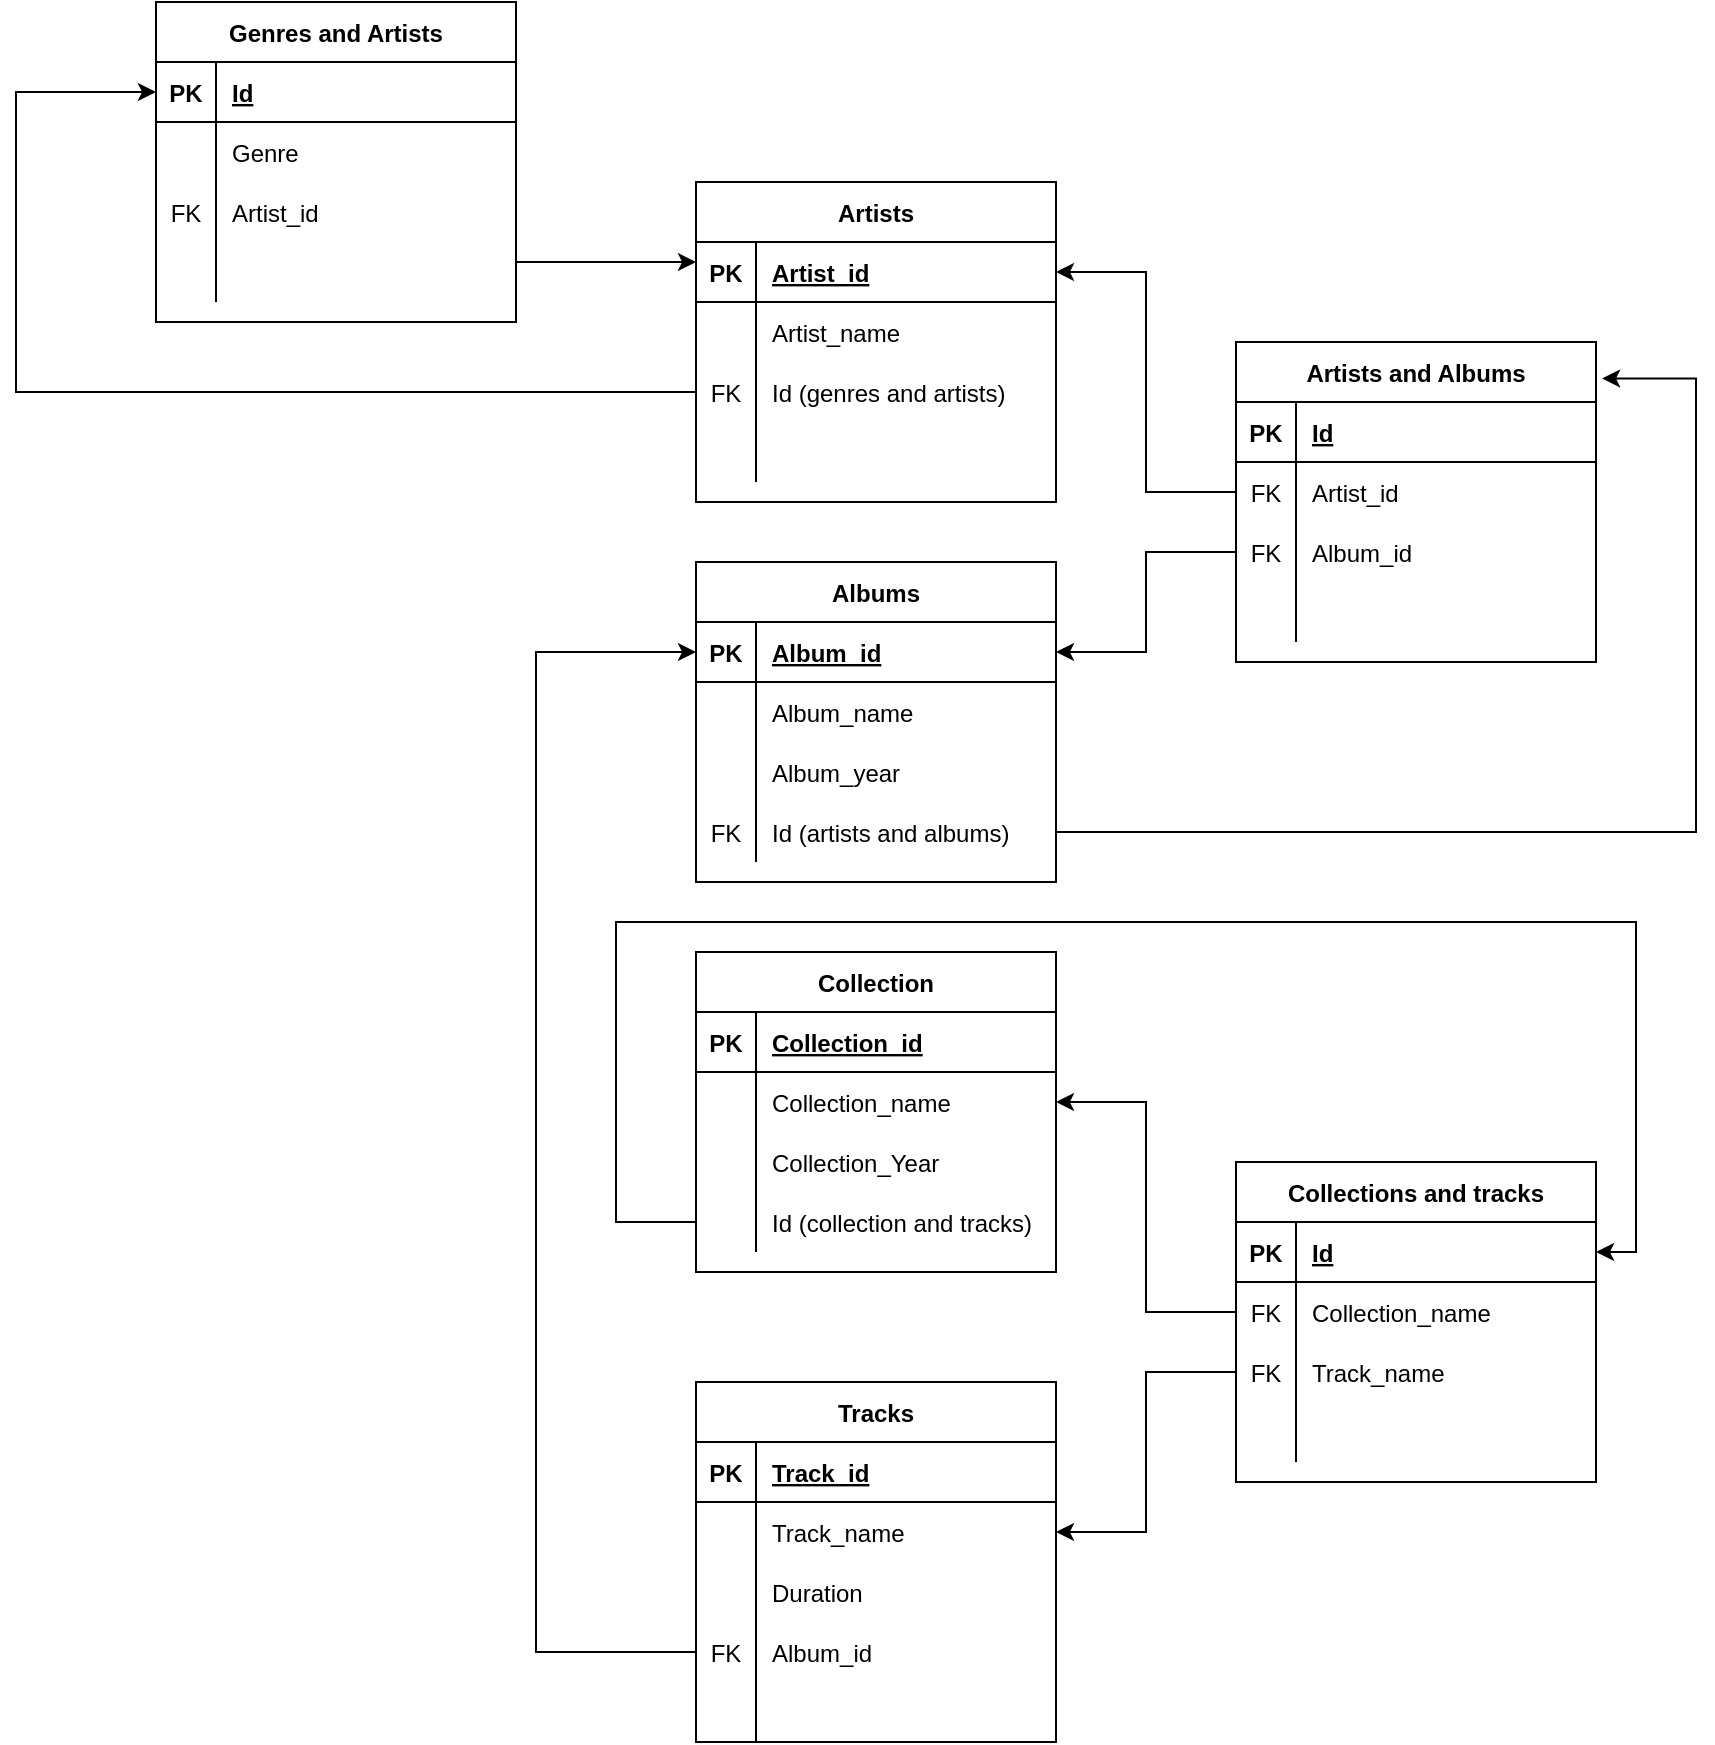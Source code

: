<mxfile version="20.5.1" type="github">
  <diagram id="jY6W27kg9r6BB66glRkD" name="Страница 1">
    <mxGraphModel dx="1917" dy="568" grid="1" gridSize="10" guides="1" tooltips="1" connect="1" arrows="1" fold="1" page="1" pageScale="1" pageWidth="827" pageHeight="1169" math="0" shadow="0">
      <root>
        <mxCell id="0" />
        <mxCell id="1" parent="0" />
        <mxCell id="2VaK1a6wCVmKWo9FYYq7-14" value="Artists" style="shape=table;startSize=30;container=1;collapsible=1;childLayout=tableLayout;fixedRows=1;rowLines=0;fontStyle=1;align=center;resizeLast=1;" vertex="1" parent="1">
          <mxGeometry x="300" y="200" width="180" height="160" as="geometry" />
        </mxCell>
        <mxCell id="2VaK1a6wCVmKWo9FYYq7-15" value="" style="shape=tableRow;horizontal=0;startSize=0;swimlaneHead=0;swimlaneBody=0;fillColor=none;collapsible=0;dropTarget=0;points=[[0,0.5],[1,0.5]];portConstraint=eastwest;top=0;left=0;right=0;bottom=1;" vertex="1" parent="2VaK1a6wCVmKWo9FYYq7-14">
          <mxGeometry y="30" width="180" height="30" as="geometry" />
        </mxCell>
        <mxCell id="2VaK1a6wCVmKWo9FYYq7-16" value="PK" style="shape=partialRectangle;connectable=0;fillColor=none;top=0;left=0;bottom=0;right=0;fontStyle=1;overflow=hidden;" vertex="1" parent="2VaK1a6wCVmKWo9FYYq7-15">
          <mxGeometry width="30" height="30" as="geometry">
            <mxRectangle width="30" height="30" as="alternateBounds" />
          </mxGeometry>
        </mxCell>
        <mxCell id="2VaK1a6wCVmKWo9FYYq7-17" value="Artist_id" style="shape=partialRectangle;connectable=0;fillColor=none;top=0;left=0;bottom=0;right=0;align=left;spacingLeft=6;fontStyle=5;overflow=hidden;" vertex="1" parent="2VaK1a6wCVmKWo9FYYq7-15">
          <mxGeometry x="30" width="150" height="30" as="geometry">
            <mxRectangle width="150" height="30" as="alternateBounds" />
          </mxGeometry>
        </mxCell>
        <mxCell id="2VaK1a6wCVmKWo9FYYq7-18" value="" style="shape=tableRow;horizontal=0;startSize=0;swimlaneHead=0;swimlaneBody=0;fillColor=none;collapsible=0;dropTarget=0;points=[[0,0.5],[1,0.5]];portConstraint=eastwest;top=0;left=0;right=0;bottom=0;" vertex="1" parent="2VaK1a6wCVmKWo9FYYq7-14">
          <mxGeometry y="60" width="180" height="30" as="geometry" />
        </mxCell>
        <mxCell id="2VaK1a6wCVmKWo9FYYq7-19" value="" style="shape=partialRectangle;connectable=0;fillColor=none;top=0;left=0;bottom=0;right=0;editable=1;overflow=hidden;" vertex="1" parent="2VaK1a6wCVmKWo9FYYq7-18">
          <mxGeometry width="30" height="30" as="geometry">
            <mxRectangle width="30" height="30" as="alternateBounds" />
          </mxGeometry>
        </mxCell>
        <mxCell id="2VaK1a6wCVmKWo9FYYq7-20" value="Artist_name" style="shape=partialRectangle;connectable=0;fillColor=none;top=0;left=0;bottom=0;right=0;align=left;spacingLeft=6;overflow=hidden;" vertex="1" parent="2VaK1a6wCVmKWo9FYYq7-18">
          <mxGeometry x="30" width="150" height="30" as="geometry">
            <mxRectangle width="150" height="30" as="alternateBounds" />
          </mxGeometry>
        </mxCell>
        <mxCell id="2VaK1a6wCVmKWo9FYYq7-21" value="" style="shape=tableRow;horizontal=0;startSize=0;swimlaneHead=0;swimlaneBody=0;fillColor=none;collapsible=0;dropTarget=0;points=[[0,0.5],[1,0.5]];portConstraint=eastwest;top=0;left=0;right=0;bottom=0;" vertex="1" parent="2VaK1a6wCVmKWo9FYYq7-14">
          <mxGeometry y="90" width="180" height="30" as="geometry" />
        </mxCell>
        <mxCell id="2VaK1a6wCVmKWo9FYYq7-22" value="FK" style="shape=partialRectangle;connectable=0;fillColor=none;top=0;left=0;bottom=0;right=0;editable=1;overflow=hidden;" vertex="1" parent="2VaK1a6wCVmKWo9FYYq7-21">
          <mxGeometry width="30" height="30" as="geometry">
            <mxRectangle width="30" height="30" as="alternateBounds" />
          </mxGeometry>
        </mxCell>
        <mxCell id="2VaK1a6wCVmKWo9FYYq7-23" value="Id (genres and artists)" style="shape=partialRectangle;connectable=0;fillColor=none;top=0;left=0;bottom=0;right=0;align=left;spacingLeft=6;overflow=hidden;" vertex="1" parent="2VaK1a6wCVmKWo9FYYq7-21">
          <mxGeometry x="30" width="150" height="30" as="geometry">
            <mxRectangle width="150" height="30" as="alternateBounds" />
          </mxGeometry>
        </mxCell>
        <mxCell id="2VaK1a6wCVmKWo9FYYq7-24" value="" style="shape=tableRow;horizontal=0;startSize=0;swimlaneHead=0;swimlaneBody=0;fillColor=none;collapsible=0;dropTarget=0;points=[[0,0.5],[1,0.5]];portConstraint=eastwest;top=0;left=0;right=0;bottom=0;" vertex="1" parent="2VaK1a6wCVmKWo9FYYq7-14">
          <mxGeometry y="120" width="180" height="30" as="geometry" />
        </mxCell>
        <mxCell id="2VaK1a6wCVmKWo9FYYq7-25" value="" style="shape=partialRectangle;connectable=0;fillColor=none;top=0;left=0;bottom=0;right=0;editable=1;overflow=hidden;" vertex="1" parent="2VaK1a6wCVmKWo9FYYq7-24">
          <mxGeometry width="30" height="30" as="geometry">
            <mxRectangle width="30" height="30" as="alternateBounds" />
          </mxGeometry>
        </mxCell>
        <mxCell id="2VaK1a6wCVmKWo9FYYq7-26" value="" style="shape=partialRectangle;connectable=0;fillColor=none;top=0;left=0;bottom=0;right=0;align=left;spacingLeft=6;overflow=hidden;" vertex="1" parent="2VaK1a6wCVmKWo9FYYq7-24">
          <mxGeometry x="30" width="150" height="30" as="geometry">
            <mxRectangle width="150" height="30" as="alternateBounds" />
          </mxGeometry>
        </mxCell>
        <mxCell id="2VaK1a6wCVmKWo9FYYq7-27" value="Albums" style="shape=table;startSize=30;container=1;collapsible=1;childLayout=tableLayout;fixedRows=1;rowLines=0;fontStyle=1;align=center;resizeLast=1;" vertex="1" parent="1">
          <mxGeometry x="300" y="390" width="180" height="160" as="geometry" />
        </mxCell>
        <mxCell id="2VaK1a6wCVmKWo9FYYq7-28" value="" style="shape=tableRow;horizontal=0;startSize=0;swimlaneHead=0;swimlaneBody=0;fillColor=none;collapsible=0;dropTarget=0;points=[[0,0.5],[1,0.5]];portConstraint=eastwest;top=0;left=0;right=0;bottom=1;" vertex="1" parent="2VaK1a6wCVmKWo9FYYq7-27">
          <mxGeometry y="30" width="180" height="30" as="geometry" />
        </mxCell>
        <mxCell id="2VaK1a6wCVmKWo9FYYq7-29" value="PK" style="shape=partialRectangle;connectable=0;fillColor=none;top=0;left=0;bottom=0;right=0;fontStyle=1;overflow=hidden;" vertex="1" parent="2VaK1a6wCVmKWo9FYYq7-28">
          <mxGeometry width="30" height="30" as="geometry">
            <mxRectangle width="30" height="30" as="alternateBounds" />
          </mxGeometry>
        </mxCell>
        <mxCell id="2VaK1a6wCVmKWo9FYYq7-30" value="Album_id" style="shape=partialRectangle;connectable=0;fillColor=none;top=0;left=0;bottom=0;right=0;align=left;spacingLeft=6;fontStyle=5;overflow=hidden;" vertex="1" parent="2VaK1a6wCVmKWo9FYYq7-28">
          <mxGeometry x="30" width="150" height="30" as="geometry">
            <mxRectangle width="150" height="30" as="alternateBounds" />
          </mxGeometry>
        </mxCell>
        <mxCell id="2VaK1a6wCVmKWo9FYYq7-31" value="" style="shape=tableRow;horizontal=0;startSize=0;swimlaneHead=0;swimlaneBody=0;fillColor=none;collapsible=0;dropTarget=0;points=[[0,0.5],[1,0.5]];portConstraint=eastwest;top=0;left=0;right=0;bottom=0;" vertex="1" parent="2VaK1a6wCVmKWo9FYYq7-27">
          <mxGeometry y="60" width="180" height="30" as="geometry" />
        </mxCell>
        <mxCell id="2VaK1a6wCVmKWo9FYYq7-32" value="" style="shape=partialRectangle;connectable=0;fillColor=none;top=0;left=0;bottom=0;right=0;editable=1;overflow=hidden;" vertex="1" parent="2VaK1a6wCVmKWo9FYYq7-31">
          <mxGeometry width="30" height="30" as="geometry">
            <mxRectangle width="30" height="30" as="alternateBounds" />
          </mxGeometry>
        </mxCell>
        <mxCell id="2VaK1a6wCVmKWo9FYYq7-33" value="Album_name" style="shape=partialRectangle;connectable=0;fillColor=none;top=0;left=0;bottom=0;right=0;align=left;spacingLeft=6;overflow=hidden;" vertex="1" parent="2VaK1a6wCVmKWo9FYYq7-31">
          <mxGeometry x="30" width="150" height="30" as="geometry">
            <mxRectangle width="150" height="30" as="alternateBounds" />
          </mxGeometry>
        </mxCell>
        <mxCell id="2VaK1a6wCVmKWo9FYYq7-34" value="" style="shape=tableRow;horizontal=0;startSize=0;swimlaneHead=0;swimlaneBody=0;fillColor=none;collapsible=0;dropTarget=0;points=[[0,0.5],[1,0.5]];portConstraint=eastwest;top=0;left=0;right=0;bottom=0;" vertex="1" parent="2VaK1a6wCVmKWo9FYYq7-27">
          <mxGeometry y="90" width="180" height="30" as="geometry" />
        </mxCell>
        <mxCell id="2VaK1a6wCVmKWo9FYYq7-35" value="" style="shape=partialRectangle;connectable=0;fillColor=none;top=0;left=0;bottom=0;right=0;editable=1;overflow=hidden;" vertex="1" parent="2VaK1a6wCVmKWo9FYYq7-34">
          <mxGeometry width="30" height="30" as="geometry">
            <mxRectangle width="30" height="30" as="alternateBounds" />
          </mxGeometry>
        </mxCell>
        <mxCell id="2VaK1a6wCVmKWo9FYYq7-36" value="Album_year" style="shape=partialRectangle;connectable=0;fillColor=none;top=0;left=0;bottom=0;right=0;align=left;spacingLeft=6;overflow=hidden;" vertex="1" parent="2VaK1a6wCVmKWo9FYYq7-34">
          <mxGeometry x="30" width="150" height="30" as="geometry">
            <mxRectangle width="150" height="30" as="alternateBounds" />
          </mxGeometry>
        </mxCell>
        <mxCell id="2VaK1a6wCVmKWo9FYYq7-37" value="" style="shape=tableRow;horizontal=0;startSize=0;swimlaneHead=0;swimlaneBody=0;fillColor=none;collapsible=0;dropTarget=0;points=[[0,0.5],[1,0.5]];portConstraint=eastwest;top=0;left=0;right=0;bottom=0;" vertex="1" parent="2VaK1a6wCVmKWo9FYYq7-27">
          <mxGeometry y="120" width="180" height="30" as="geometry" />
        </mxCell>
        <mxCell id="2VaK1a6wCVmKWo9FYYq7-38" value="FK" style="shape=partialRectangle;connectable=0;fillColor=none;top=0;left=0;bottom=0;right=0;editable=1;overflow=hidden;" vertex="1" parent="2VaK1a6wCVmKWo9FYYq7-37">
          <mxGeometry width="30" height="30" as="geometry">
            <mxRectangle width="30" height="30" as="alternateBounds" />
          </mxGeometry>
        </mxCell>
        <mxCell id="2VaK1a6wCVmKWo9FYYq7-39" value="Id (artists and albums)" style="shape=partialRectangle;connectable=0;fillColor=none;top=0;left=0;bottom=0;right=0;align=left;spacingLeft=6;overflow=hidden;" vertex="1" parent="2VaK1a6wCVmKWo9FYYq7-37">
          <mxGeometry x="30" width="150" height="30" as="geometry">
            <mxRectangle width="150" height="30" as="alternateBounds" />
          </mxGeometry>
        </mxCell>
        <mxCell id="2VaK1a6wCVmKWo9FYYq7-40" value="Tracks" style="shape=table;startSize=30;container=1;collapsible=1;childLayout=tableLayout;fixedRows=1;rowLines=0;fontStyle=1;align=center;resizeLast=1;" vertex="1" parent="1">
          <mxGeometry x="300" y="800" width="180" height="180" as="geometry" />
        </mxCell>
        <mxCell id="2VaK1a6wCVmKWo9FYYq7-41" value="" style="shape=tableRow;horizontal=0;startSize=0;swimlaneHead=0;swimlaneBody=0;fillColor=none;collapsible=0;dropTarget=0;points=[[0,0.5],[1,0.5]];portConstraint=eastwest;top=0;left=0;right=0;bottom=1;" vertex="1" parent="2VaK1a6wCVmKWo9FYYq7-40">
          <mxGeometry y="30" width="180" height="30" as="geometry" />
        </mxCell>
        <mxCell id="2VaK1a6wCVmKWo9FYYq7-42" value="PK" style="shape=partialRectangle;connectable=0;fillColor=none;top=0;left=0;bottom=0;right=0;fontStyle=1;overflow=hidden;" vertex="1" parent="2VaK1a6wCVmKWo9FYYq7-41">
          <mxGeometry width="30" height="30" as="geometry">
            <mxRectangle width="30" height="30" as="alternateBounds" />
          </mxGeometry>
        </mxCell>
        <mxCell id="2VaK1a6wCVmKWo9FYYq7-43" value="Track_id" style="shape=partialRectangle;connectable=0;fillColor=none;top=0;left=0;bottom=0;right=0;align=left;spacingLeft=6;fontStyle=5;overflow=hidden;" vertex="1" parent="2VaK1a6wCVmKWo9FYYq7-41">
          <mxGeometry x="30" width="150" height="30" as="geometry">
            <mxRectangle width="150" height="30" as="alternateBounds" />
          </mxGeometry>
        </mxCell>
        <mxCell id="2VaK1a6wCVmKWo9FYYq7-44" value="" style="shape=tableRow;horizontal=0;startSize=0;swimlaneHead=0;swimlaneBody=0;fillColor=none;collapsible=0;dropTarget=0;points=[[0,0.5],[1,0.5]];portConstraint=eastwest;top=0;left=0;right=0;bottom=0;" vertex="1" parent="2VaK1a6wCVmKWo9FYYq7-40">
          <mxGeometry y="60" width="180" height="30" as="geometry" />
        </mxCell>
        <mxCell id="2VaK1a6wCVmKWo9FYYq7-45" value="" style="shape=partialRectangle;connectable=0;fillColor=none;top=0;left=0;bottom=0;right=0;editable=1;overflow=hidden;" vertex="1" parent="2VaK1a6wCVmKWo9FYYq7-44">
          <mxGeometry width="30" height="30" as="geometry">
            <mxRectangle width="30" height="30" as="alternateBounds" />
          </mxGeometry>
        </mxCell>
        <mxCell id="2VaK1a6wCVmKWo9FYYq7-46" value="Track_name" style="shape=partialRectangle;connectable=0;fillColor=none;top=0;left=0;bottom=0;right=0;align=left;spacingLeft=6;overflow=hidden;" vertex="1" parent="2VaK1a6wCVmKWo9FYYq7-44">
          <mxGeometry x="30" width="150" height="30" as="geometry">
            <mxRectangle width="150" height="30" as="alternateBounds" />
          </mxGeometry>
        </mxCell>
        <mxCell id="2VaK1a6wCVmKWo9FYYq7-47" value="" style="shape=tableRow;horizontal=0;startSize=0;swimlaneHead=0;swimlaneBody=0;fillColor=none;collapsible=0;dropTarget=0;points=[[0,0.5],[1,0.5]];portConstraint=eastwest;top=0;left=0;right=0;bottom=0;" vertex="1" parent="2VaK1a6wCVmKWo9FYYq7-40">
          <mxGeometry y="90" width="180" height="30" as="geometry" />
        </mxCell>
        <mxCell id="2VaK1a6wCVmKWo9FYYq7-48" value="" style="shape=partialRectangle;connectable=0;fillColor=none;top=0;left=0;bottom=0;right=0;editable=1;overflow=hidden;" vertex="1" parent="2VaK1a6wCVmKWo9FYYq7-47">
          <mxGeometry width="30" height="30" as="geometry">
            <mxRectangle width="30" height="30" as="alternateBounds" />
          </mxGeometry>
        </mxCell>
        <mxCell id="2VaK1a6wCVmKWo9FYYq7-49" value="Duration" style="shape=partialRectangle;connectable=0;fillColor=none;top=0;left=0;bottom=0;right=0;align=left;spacingLeft=6;overflow=hidden;" vertex="1" parent="2VaK1a6wCVmKWo9FYYq7-47">
          <mxGeometry x="30" width="150" height="30" as="geometry">
            <mxRectangle width="150" height="30" as="alternateBounds" />
          </mxGeometry>
        </mxCell>
        <mxCell id="2VaK1a6wCVmKWo9FYYq7-50" value="" style="shape=tableRow;horizontal=0;startSize=0;swimlaneHead=0;swimlaneBody=0;fillColor=none;collapsible=0;dropTarget=0;points=[[0,0.5],[1,0.5]];portConstraint=eastwest;top=0;left=0;right=0;bottom=0;" vertex="1" parent="2VaK1a6wCVmKWo9FYYq7-40">
          <mxGeometry y="120" width="180" height="30" as="geometry" />
        </mxCell>
        <mxCell id="2VaK1a6wCVmKWo9FYYq7-51" value="FK" style="shape=partialRectangle;connectable=0;fillColor=none;top=0;left=0;bottom=0;right=0;editable=1;overflow=hidden;" vertex="1" parent="2VaK1a6wCVmKWo9FYYq7-50">
          <mxGeometry width="30" height="30" as="geometry">
            <mxRectangle width="30" height="30" as="alternateBounds" />
          </mxGeometry>
        </mxCell>
        <mxCell id="2VaK1a6wCVmKWo9FYYq7-52" value="Album_id" style="shape=partialRectangle;connectable=0;fillColor=none;top=0;left=0;bottom=0;right=0;align=left;spacingLeft=6;overflow=hidden;" vertex="1" parent="2VaK1a6wCVmKWo9FYYq7-50">
          <mxGeometry x="30" width="150" height="30" as="geometry">
            <mxRectangle width="150" height="30" as="alternateBounds" />
          </mxGeometry>
        </mxCell>
        <mxCell id="2VaK1a6wCVmKWo9FYYq7-161" value="" style="shape=tableRow;horizontal=0;startSize=0;swimlaneHead=0;swimlaneBody=0;fillColor=none;collapsible=0;dropTarget=0;points=[[0,0.5],[1,0.5]];portConstraint=eastwest;top=0;left=0;right=0;bottom=0;" vertex="1" parent="2VaK1a6wCVmKWo9FYYq7-40">
          <mxGeometry y="150" width="180" height="30" as="geometry" />
        </mxCell>
        <mxCell id="2VaK1a6wCVmKWo9FYYq7-162" value="" style="shape=partialRectangle;connectable=0;fillColor=none;top=0;left=0;bottom=0;right=0;editable=1;overflow=hidden;" vertex="1" parent="2VaK1a6wCVmKWo9FYYq7-161">
          <mxGeometry width="30" height="30" as="geometry">
            <mxRectangle width="30" height="30" as="alternateBounds" />
          </mxGeometry>
        </mxCell>
        <mxCell id="2VaK1a6wCVmKWo9FYYq7-163" value="" style="shape=partialRectangle;connectable=0;fillColor=none;top=0;left=0;bottom=0;right=0;align=left;spacingLeft=6;overflow=hidden;" vertex="1" parent="2VaK1a6wCVmKWo9FYYq7-161">
          <mxGeometry x="30" width="150" height="30" as="geometry">
            <mxRectangle width="150" height="30" as="alternateBounds" />
          </mxGeometry>
        </mxCell>
        <mxCell id="2VaK1a6wCVmKWo9FYYq7-82" value="Genres and Artists" style="shape=table;startSize=30;container=1;collapsible=1;childLayout=tableLayout;fixedRows=1;rowLines=0;fontStyle=1;align=center;resizeLast=1;" vertex="1" parent="1">
          <mxGeometry x="30" y="110" width="180" height="160" as="geometry" />
        </mxCell>
        <mxCell id="2VaK1a6wCVmKWo9FYYq7-83" value="" style="shape=tableRow;horizontal=0;startSize=0;swimlaneHead=0;swimlaneBody=0;fillColor=none;collapsible=0;dropTarget=0;points=[[0,0.5],[1,0.5]];portConstraint=eastwest;top=0;left=0;right=0;bottom=1;" vertex="1" parent="2VaK1a6wCVmKWo9FYYq7-82">
          <mxGeometry y="30" width="180" height="30" as="geometry" />
        </mxCell>
        <mxCell id="2VaK1a6wCVmKWo9FYYq7-84" value="PK" style="shape=partialRectangle;connectable=0;fillColor=none;top=0;left=0;bottom=0;right=0;fontStyle=1;overflow=hidden;" vertex="1" parent="2VaK1a6wCVmKWo9FYYq7-83">
          <mxGeometry width="30" height="30" as="geometry">
            <mxRectangle width="30" height="30" as="alternateBounds" />
          </mxGeometry>
        </mxCell>
        <mxCell id="2VaK1a6wCVmKWo9FYYq7-85" value="Id" style="shape=partialRectangle;connectable=0;fillColor=none;top=0;left=0;bottom=0;right=0;align=left;spacingLeft=6;fontStyle=5;overflow=hidden;" vertex="1" parent="2VaK1a6wCVmKWo9FYYq7-83">
          <mxGeometry x="30" width="150" height="30" as="geometry">
            <mxRectangle width="150" height="30" as="alternateBounds" />
          </mxGeometry>
        </mxCell>
        <mxCell id="2VaK1a6wCVmKWo9FYYq7-86" value="" style="shape=tableRow;horizontal=0;startSize=0;swimlaneHead=0;swimlaneBody=0;fillColor=none;collapsible=0;dropTarget=0;points=[[0,0.5],[1,0.5]];portConstraint=eastwest;top=0;left=0;right=0;bottom=0;" vertex="1" parent="2VaK1a6wCVmKWo9FYYq7-82">
          <mxGeometry y="60" width="180" height="30" as="geometry" />
        </mxCell>
        <mxCell id="2VaK1a6wCVmKWo9FYYq7-87" value="" style="shape=partialRectangle;connectable=0;fillColor=none;top=0;left=0;bottom=0;right=0;editable=1;overflow=hidden;" vertex="1" parent="2VaK1a6wCVmKWo9FYYq7-86">
          <mxGeometry width="30" height="30" as="geometry">
            <mxRectangle width="30" height="30" as="alternateBounds" />
          </mxGeometry>
        </mxCell>
        <mxCell id="2VaK1a6wCVmKWo9FYYq7-88" value="Genre" style="shape=partialRectangle;connectable=0;fillColor=none;top=0;left=0;bottom=0;right=0;align=left;spacingLeft=6;overflow=hidden;" vertex="1" parent="2VaK1a6wCVmKWo9FYYq7-86">
          <mxGeometry x="30" width="150" height="30" as="geometry">
            <mxRectangle width="150" height="30" as="alternateBounds" />
          </mxGeometry>
        </mxCell>
        <mxCell id="2VaK1a6wCVmKWo9FYYq7-89" value="" style="shape=tableRow;horizontal=0;startSize=0;swimlaneHead=0;swimlaneBody=0;fillColor=none;collapsible=0;dropTarget=0;points=[[0,0.5],[1,0.5]];portConstraint=eastwest;top=0;left=0;right=0;bottom=0;" vertex="1" parent="2VaK1a6wCVmKWo9FYYq7-82">
          <mxGeometry y="90" width="180" height="30" as="geometry" />
        </mxCell>
        <mxCell id="2VaK1a6wCVmKWo9FYYq7-90" value="FK" style="shape=partialRectangle;connectable=0;fillColor=none;top=0;left=0;bottom=0;right=0;editable=1;overflow=hidden;" vertex="1" parent="2VaK1a6wCVmKWo9FYYq7-89">
          <mxGeometry width="30" height="30" as="geometry">
            <mxRectangle width="30" height="30" as="alternateBounds" />
          </mxGeometry>
        </mxCell>
        <mxCell id="2VaK1a6wCVmKWo9FYYq7-91" value="Artist_id" style="shape=partialRectangle;connectable=0;fillColor=none;top=0;left=0;bottom=0;right=0;align=left;spacingLeft=6;overflow=hidden;" vertex="1" parent="2VaK1a6wCVmKWo9FYYq7-89">
          <mxGeometry x="30" width="150" height="30" as="geometry">
            <mxRectangle width="150" height="30" as="alternateBounds" />
          </mxGeometry>
        </mxCell>
        <mxCell id="2VaK1a6wCVmKWo9FYYq7-92" value="" style="shape=tableRow;horizontal=0;startSize=0;swimlaneHead=0;swimlaneBody=0;fillColor=none;collapsible=0;dropTarget=0;points=[[0,0.5],[1,0.5]];portConstraint=eastwest;top=0;left=0;right=0;bottom=0;" vertex="1" parent="2VaK1a6wCVmKWo9FYYq7-82">
          <mxGeometry y="120" width="180" height="30" as="geometry" />
        </mxCell>
        <mxCell id="2VaK1a6wCVmKWo9FYYq7-93" value="" style="shape=partialRectangle;connectable=0;fillColor=none;top=0;left=0;bottom=0;right=0;editable=1;overflow=hidden;" vertex="1" parent="2VaK1a6wCVmKWo9FYYq7-92">
          <mxGeometry width="30" height="30" as="geometry">
            <mxRectangle width="30" height="30" as="alternateBounds" />
          </mxGeometry>
        </mxCell>
        <mxCell id="2VaK1a6wCVmKWo9FYYq7-94" value="" style="shape=partialRectangle;connectable=0;fillColor=none;top=0;left=0;bottom=0;right=0;align=left;spacingLeft=6;overflow=hidden;" vertex="1" parent="2VaK1a6wCVmKWo9FYYq7-92">
          <mxGeometry x="30" width="150" height="30" as="geometry">
            <mxRectangle width="150" height="30" as="alternateBounds" />
          </mxGeometry>
        </mxCell>
        <mxCell id="2VaK1a6wCVmKWo9FYYq7-110" style="edgeStyle=orthogonalEdgeStyle;rounded=0;orthogonalLoop=1;jettySize=auto;html=1;exitX=1;exitY=0.5;exitDx=0;exitDy=0;" edge="1" parent="1" source="2VaK1a6wCVmKWo9FYYq7-89">
          <mxGeometry relative="1" as="geometry">
            <mxPoint x="300" y="240" as="targetPoint" />
            <Array as="points">
              <mxPoint x="210" y="240" />
              <mxPoint x="300" y="240" />
            </Array>
          </mxGeometry>
        </mxCell>
        <mxCell id="2VaK1a6wCVmKWo9FYYq7-125" style="edgeStyle=orthogonalEdgeStyle;rounded=0;orthogonalLoop=1;jettySize=auto;html=1;exitX=0;exitY=0.5;exitDx=0;exitDy=0;entryX=0;entryY=0.5;entryDx=0;entryDy=0;" edge="1" parent="1" source="2VaK1a6wCVmKWo9FYYq7-21" target="2VaK1a6wCVmKWo9FYYq7-83">
          <mxGeometry relative="1" as="geometry">
            <Array as="points">
              <mxPoint x="-40" y="305" />
              <mxPoint x="-40" y="155" />
            </Array>
          </mxGeometry>
        </mxCell>
        <mxCell id="2VaK1a6wCVmKWo9FYYq7-126" value="Artists and Albums" style="shape=table;startSize=30;container=1;collapsible=1;childLayout=tableLayout;fixedRows=1;rowLines=0;fontStyle=1;align=center;resizeLast=1;" vertex="1" parent="1">
          <mxGeometry x="570" y="280" width="180" height="160" as="geometry" />
        </mxCell>
        <mxCell id="2VaK1a6wCVmKWo9FYYq7-127" value="" style="shape=tableRow;horizontal=0;startSize=0;swimlaneHead=0;swimlaneBody=0;fillColor=none;collapsible=0;dropTarget=0;points=[[0,0.5],[1,0.5]];portConstraint=eastwest;top=0;left=0;right=0;bottom=1;" vertex="1" parent="2VaK1a6wCVmKWo9FYYq7-126">
          <mxGeometry y="30" width="180" height="30" as="geometry" />
        </mxCell>
        <mxCell id="2VaK1a6wCVmKWo9FYYq7-128" value="PK" style="shape=partialRectangle;connectable=0;fillColor=none;top=0;left=0;bottom=0;right=0;fontStyle=1;overflow=hidden;" vertex="1" parent="2VaK1a6wCVmKWo9FYYq7-127">
          <mxGeometry width="30" height="30" as="geometry">
            <mxRectangle width="30" height="30" as="alternateBounds" />
          </mxGeometry>
        </mxCell>
        <mxCell id="2VaK1a6wCVmKWo9FYYq7-129" value="Id" style="shape=partialRectangle;connectable=0;fillColor=none;top=0;left=0;bottom=0;right=0;align=left;spacingLeft=6;fontStyle=5;overflow=hidden;" vertex="1" parent="2VaK1a6wCVmKWo9FYYq7-127">
          <mxGeometry x="30" width="150" height="30" as="geometry">
            <mxRectangle width="150" height="30" as="alternateBounds" />
          </mxGeometry>
        </mxCell>
        <mxCell id="2VaK1a6wCVmKWo9FYYq7-130" value="" style="shape=tableRow;horizontal=0;startSize=0;swimlaneHead=0;swimlaneBody=0;fillColor=none;collapsible=0;dropTarget=0;points=[[0,0.5],[1,0.5]];portConstraint=eastwest;top=0;left=0;right=0;bottom=0;" vertex="1" parent="2VaK1a6wCVmKWo9FYYq7-126">
          <mxGeometry y="60" width="180" height="30" as="geometry" />
        </mxCell>
        <mxCell id="2VaK1a6wCVmKWo9FYYq7-131" value="FK" style="shape=partialRectangle;connectable=0;fillColor=none;top=0;left=0;bottom=0;right=0;editable=1;overflow=hidden;" vertex="1" parent="2VaK1a6wCVmKWo9FYYq7-130">
          <mxGeometry width="30" height="30" as="geometry">
            <mxRectangle width="30" height="30" as="alternateBounds" />
          </mxGeometry>
        </mxCell>
        <mxCell id="2VaK1a6wCVmKWo9FYYq7-132" value="Artist_id" style="shape=partialRectangle;connectable=0;fillColor=none;top=0;left=0;bottom=0;right=0;align=left;spacingLeft=6;overflow=hidden;" vertex="1" parent="2VaK1a6wCVmKWo9FYYq7-130">
          <mxGeometry x="30" width="150" height="30" as="geometry">
            <mxRectangle width="150" height="30" as="alternateBounds" />
          </mxGeometry>
        </mxCell>
        <mxCell id="2VaK1a6wCVmKWo9FYYq7-133" value="" style="shape=tableRow;horizontal=0;startSize=0;swimlaneHead=0;swimlaneBody=0;fillColor=none;collapsible=0;dropTarget=0;points=[[0,0.5],[1,0.5]];portConstraint=eastwest;top=0;left=0;right=0;bottom=0;" vertex="1" parent="2VaK1a6wCVmKWo9FYYq7-126">
          <mxGeometry y="90" width="180" height="30" as="geometry" />
        </mxCell>
        <mxCell id="2VaK1a6wCVmKWo9FYYq7-134" value="FK" style="shape=partialRectangle;connectable=0;fillColor=none;top=0;left=0;bottom=0;right=0;editable=1;overflow=hidden;" vertex="1" parent="2VaK1a6wCVmKWo9FYYq7-133">
          <mxGeometry width="30" height="30" as="geometry">
            <mxRectangle width="30" height="30" as="alternateBounds" />
          </mxGeometry>
        </mxCell>
        <mxCell id="2VaK1a6wCVmKWo9FYYq7-135" value="Album_id" style="shape=partialRectangle;connectable=0;fillColor=none;top=0;left=0;bottom=0;right=0;align=left;spacingLeft=6;overflow=hidden;" vertex="1" parent="2VaK1a6wCVmKWo9FYYq7-133">
          <mxGeometry x="30" width="150" height="30" as="geometry">
            <mxRectangle width="150" height="30" as="alternateBounds" />
          </mxGeometry>
        </mxCell>
        <mxCell id="2VaK1a6wCVmKWo9FYYq7-136" value="" style="shape=tableRow;horizontal=0;startSize=0;swimlaneHead=0;swimlaneBody=0;fillColor=none;collapsible=0;dropTarget=0;points=[[0,0.5],[1,0.5]];portConstraint=eastwest;top=0;left=0;right=0;bottom=0;" vertex="1" parent="2VaK1a6wCVmKWo9FYYq7-126">
          <mxGeometry y="120" width="180" height="30" as="geometry" />
        </mxCell>
        <mxCell id="2VaK1a6wCVmKWo9FYYq7-137" value="" style="shape=partialRectangle;connectable=0;fillColor=none;top=0;left=0;bottom=0;right=0;editable=1;overflow=hidden;" vertex="1" parent="2VaK1a6wCVmKWo9FYYq7-136">
          <mxGeometry width="30" height="30" as="geometry">
            <mxRectangle width="30" height="30" as="alternateBounds" />
          </mxGeometry>
        </mxCell>
        <mxCell id="2VaK1a6wCVmKWo9FYYq7-138" value="" style="shape=partialRectangle;connectable=0;fillColor=none;top=0;left=0;bottom=0;right=0;align=left;spacingLeft=6;overflow=hidden;" vertex="1" parent="2VaK1a6wCVmKWo9FYYq7-136">
          <mxGeometry x="30" width="150" height="30" as="geometry">
            <mxRectangle width="150" height="30" as="alternateBounds" />
          </mxGeometry>
        </mxCell>
        <mxCell id="2VaK1a6wCVmKWo9FYYq7-140" style="edgeStyle=orthogonalEdgeStyle;rounded=0;orthogonalLoop=1;jettySize=auto;html=1;exitX=0;exitY=0.5;exitDx=0;exitDy=0;entryX=1;entryY=0.5;entryDx=0;entryDy=0;" edge="1" parent="1" source="2VaK1a6wCVmKWo9FYYq7-130" target="2VaK1a6wCVmKWo9FYYq7-15">
          <mxGeometry relative="1" as="geometry" />
        </mxCell>
        <mxCell id="2VaK1a6wCVmKWo9FYYq7-141" style="edgeStyle=orthogonalEdgeStyle;rounded=0;orthogonalLoop=1;jettySize=auto;html=1;exitX=0;exitY=0.5;exitDx=0;exitDy=0;entryX=1;entryY=0.5;entryDx=0;entryDy=0;" edge="1" parent="1" source="2VaK1a6wCVmKWo9FYYq7-133" target="2VaK1a6wCVmKWo9FYYq7-28">
          <mxGeometry relative="1" as="geometry" />
        </mxCell>
        <mxCell id="2VaK1a6wCVmKWo9FYYq7-142" style="edgeStyle=orthogonalEdgeStyle;rounded=0;orthogonalLoop=1;jettySize=auto;html=1;exitX=1;exitY=0.5;exitDx=0;exitDy=0;entryX=1.017;entryY=0.114;entryDx=0;entryDy=0;entryPerimeter=0;" edge="1" parent="1" source="2VaK1a6wCVmKWo9FYYq7-37" target="2VaK1a6wCVmKWo9FYYq7-126">
          <mxGeometry relative="1" as="geometry">
            <Array as="points">
              <mxPoint x="800" y="525" />
              <mxPoint x="800" y="298" />
            </Array>
          </mxGeometry>
        </mxCell>
        <mxCell id="2VaK1a6wCVmKWo9FYYq7-143" value="Collections and tracks" style="shape=table;startSize=30;container=1;collapsible=1;childLayout=tableLayout;fixedRows=1;rowLines=0;fontStyle=1;align=center;resizeLast=1;" vertex="1" parent="1">
          <mxGeometry x="570" y="690" width="180" height="160" as="geometry" />
        </mxCell>
        <mxCell id="2VaK1a6wCVmKWo9FYYq7-144" value="" style="shape=tableRow;horizontal=0;startSize=0;swimlaneHead=0;swimlaneBody=0;fillColor=none;collapsible=0;dropTarget=0;points=[[0,0.5],[1,0.5]];portConstraint=eastwest;top=0;left=0;right=0;bottom=1;" vertex="1" parent="2VaK1a6wCVmKWo9FYYq7-143">
          <mxGeometry y="30" width="180" height="30" as="geometry" />
        </mxCell>
        <mxCell id="2VaK1a6wCVmKWo9FYYq7-145" value="PK" style="shape=partialRectangle;connectable=0;fillColor=none;top=0;left=0;bottom=0;right=0;fontStyle=1;overflow=hidden;" vertex="1" parent="2VaK1a6wCVmKWo9FYYq7-144">
          <mxGeometry width="30" height="30" as="geometry">
            <mxRectangle width="30" height="30" as="alternateBounds" />
          </mxGeometry>
        </mxCell>
        <mxCell id="2VaK1a6wCVmKWo9FYYq7-146" value="Id" style="shape=partialRectangle;connectable=0;fillColor=none;top=0;left=0;bottom=0;right=0;align=left;spacingLeft=6;fontStyle=5;overflow=hidden;" vertex="1" parent="2VaK1a6wCVmKWo9FYYq7-144">
          <mxGeometry x="30" width="150" height="30" as="geometry">
            <mxRectangle width="150" height="30" as="alternateBounds" />
          </mxGeometry>
        </mxCell>
        <mxCell id="2VaK1a6wCVmKWo9FYYq7-147" value="" style="shape=tableRow;horizontal=0;startSize=0;swimlaneHead=0;swimlaneBody=0;fillColor=none;collapsible=0;dropTarget=0;points=[[0,0.5],[1,0.5]];portConstraint=eastwest;top=0;left=0;right=0;bottom=0;" vertex="1" parent="2VaK1a6wCVmKWo9FYYq7-143">
          <mxGeometry y="60" width="180" height="30" as="geometry" />
        </mxCell>
        <mxCell id="2VaK1a6wCVmKWo9FYYq7-148" value="FK" style="shape=partialRectangle;connectable=0;fillColor=none;top=0;left=0;bottom=0;right=0;editable=1;overflow=hidden;" vertex="1" parent="2VaK1a6wCVmKWo9FYYq7-147">
          <mxGeometry width="30" height="30" as="geometry">
            <mxRectangle width="30" height="30" as="alternateBounds" />
          </mxGeometry>
        </mxCell>
        <mxCell id="2VaK1a6wCVmKWo9FYYq7-149" value="Collection_name" style="shape=partialRectangle;connectable=0;fillColor=none;top=0;left=0;bottom=0;right=0;align=left;spacingLeft=6;overflow=hidden;" vertex="1" parent="2VaK1a6wCVmKWo9FYYq7-147">
          <mxGeometry x="30" width="150" height="30" as="geometry">
            <mxRectangle width="150" height="30" as="alternateBounds" />
          </mxGeometry>
        </mxCell>
        <mxCell id="2VaK1a6wCVmKWo9FYYq7-150" value="" style="shape=tableRow;horizontal=0;startSize=0;swimlaneHead=0;swimlaneBody=0;fillColor=none;collapsible=0;dropTarget=0;points=[[0,0.5],[1,0.5]];portConstraint=eastwest;top=0;left=0;right=0;bottom=0;" vertex="1" parent="2VaK1a6wCVmKWo9FYYq7-143">
          <mxGeometry y="90" width="180" height="30" as="geometry" />
        </mxCell>
        <mxCell id="2VaK1a6wCVmKWo9FYYq7-151" value="FK" style="shape=partialRectangle;connectable=0;fillColor=none;top=0;left=0;bottom=0;right=0;editable=1;overflow=hidden;" vertex="1" parent="2VaK1a6wCVmKWo9FYYq7-150">
          <mxGeometry width="30" height="30" as="geometry">
            <mxRectangle width="30" height="30" as="alternateBounds" />
          </mxGeometry>
        </mxCell>
        <mxCell id="2VaK1a6wCVmKWo9FYYq7-152" value="Track_name" style="shape=partialRectangle;connectable=0;fillColor=none;top=0;left=0;bottom=0;right=0;align=left;spacingLeft=6;overflow=hidden;" vertex="1" parent="2VaK1a6wCVmKWo9FYYq7-150">
          <mxGeometry x="30" width="150" height="30" as="geometry">
            <mxRectangle width="150" height="30" as="alternateBounds" />
          </mxGeometry>
        </mxCell>
        <mxCell id="2VaK1a6wCVmKWo9FYYq7-153" value="" style="shape=tableRow;horizontal=0;startSize=0;swimlaneHead=0;swimlaneBody=0;fillColor=none;collapsible=0;dropTarget=0;points=[[0,0.5],[1,0.5]];portConstraint=eastwest;top=0;left=0;right=0;bottom=0;" vertex="1" parent="2VaK1a6wCVmKWo9FYYq7-143">
          <mxGeometry y="120" width="180" height="30" as="geometry" />
        </mxCell>
        <mxCell id="2VaK1a6wCVmKWo9FYYq7-154" value="" style="shape=partialRectangle;connectable=0;fillColor=none;top=0;left=0;bottom=0;right=0;editable=1;overflow=hidden;" vertex="1" parent="2VaK1a6wCVmKWo9FYYq7-153">
          <mxGeometry width="30" height="30" as="geometry">
            <mxRectangle width="30" height="30" as="alternateBounds" />
          </mxGeometry>
        </mxCell>
        <mxCell id="2VaK1a6wCVmKWo9FYYq7-155" value="" style="shape=partialRectangle;connectable=0;fillColor=none;top=0;left=0;bottom=0;right=0;align=left;spacingLeft=6;overflow=hidden;" vertex="1" parent="2VaK1a6wCVmKWo9FYYq7-153">
          <mxGeometry x="30" width="150" height="30" as="geometry">
            <mxRectangle width="150" height="30" as="alternateBounds" />
          </mxGeometry>
        </mxCell>
        <mxCell id="2VaK1a6wCVmKWo9FYYq7-164" style="edgeStyle=orthogonalEdgeStyle;rounded=0;orthogonalLoop=1;jettySize=auto;html=1;exitX=0;exitY=0.5;exitDx=0;exitDy=0;entryX=0;entryY=0.5;entryDx=0;entryDy=0;" edge="1" parent="1" source="2VaK1a6wCVmKWo9FYYq7-50" target="2VaK1a6wCVmKWo9FYYq7-28">
          <mxGeometry relative="1" as="geometry">
            <Array as="points">
              <mxPoint x="220" y="935" />
              <mxPoint x="220" y="435" />
            </Array>
          </mxGeometry>
        </mxCell>
        <mxCell id="2VaK1a6wCVmKWo9FYYq7-167" value="Collection" style="shape=table;startSize=30;container=1;collapsible=1;childLayout=tableLayout;fixedRows=1;rowLines=0;fontStyle=1;align=center;resizeLast=1;" vertex="1" parent="1">
          <mxGeometry x="300" y="585" width="180" height="160" as="geometry" />
        </mxCell>
        <mxCell id="2VaK1a6wCVmKWo9FYYq7-168" value="" style="shape=tableRow;horizontal=0;startSize=0;swimlaneHead=0;swimlaneBody=0;fillColor=none;collapsible=0;dropTarget=0;points=[[0,0.5],[1,0.5]];portConstraint=eastwest;top=0;left=0;right=0;bottom=1;" vertex="1" parent="2VaK1a6wCVmKWo9FYYq7-167">
          <mxGeometry y="30" width="180" height="30" as="geometry" />
        </mxCell>
        <mxCell id="2VaK1a6wCVmKWo9FYYq7-169" value="PK" style="shape=partialRectangle;connectable=0;fillColor=none;top=0;left=0;bottom=0;right=0;fontStyle=1;overflow=hidden;" vertex="1" parent="2VaK1a6wCVmKWo9FYYq7-168">
          <mxGeometry width="30" height="30" as="geometry">
            <mxRectangle width="30" height="30" as="alternateBounds" />
          </mxGeometry>
        </mxCell>
        <mxCell id="2VaK1a6wCVmKWo9FYYq7-170" value="Collection_id" style="shape=partialRectangle;connectable=0;fillColor=none;top=0;left=0;bottom=0;right=0;align=left;spacingLeft=6;fontStyle=5;overflow=hidden;" vertex="1" parent="2VaK1a6wCVmKWo9FYYq7-168">
          <mxGeometry x="30" width="150" height="30" as="geometry">
            <mxRectangle width="150" height="30" as="alternateBounds" />
          </mxGeometry>
        </mxCell>
        <mxCell id="2VaK1a6wCVmKWo9FYYq7-171" value="" style="shape=tableRow;horizontal=0;startSize=0;swimlaneHead=0;swimlaneBody=0;fillColor=none;collapsible=0;dropTarget=0;points=[[0,0.5],[1,0.5]];portConstraint=eastwest;top=0;left=0;right=0;bottom=0;" vertex="1" parent="2VaK1a6wCVmKWo9FYYq7-167">
          <mxGeometry y="60" width="180" height="30" as="geometry" />
        </mxCell>
        <mxCell id="2VaK1a6wCVmKWo9FYYq7-172" value="" style="shape=partialRectangle;connectable=0;fillColor=none;top=0;left=0;bottom=0;right=0;editable=1;overflow=hidden;" vertex="1" parent="2VaK1a6wCVmKWo9FYYq7-171">
          <mxGeometry width="30" height="30" as="geometry">
            <mxRectangle width="30" height="30" as="alternateBounds" />
          </mxGeometry>
        </mxCell>
        <mxCell id="2VaK1a6wCVmKWo9FYYq7-173" value="Collection_name" style="shape=partialRectangle;connectable=0;fillColor=none;top=0;left=0;bottom=0;right=0;align=left;spacingLeft=6;overflow=hidden;" vertex="1" parent="2VaK1a6wCVmKWo9FYYq7-171">
          <mxGeometry x="30" width="150" height="30" as="geometry">
            <mxRectangle width="150" height="30" as="alternateBounds" />
          </mxGeometry>
        </mxCell>
        <mxCell id="2VaK1a6wCVmKWo9FYYq7-174" value="" style="shape=tableRow;horizontal=0;startSize=0;swimlaneHead=0;swimlaneBody=0;fillColor=none;collapsible=0;dropTarget=0;points=[[0,0.5],[1,0.5]];portConstraint=eastwest;top=0;left=0;right=0;bottom=0;" vertex="1" parent="2VaK1a6wCVmKWo9FYYq7-167">
          <mxGeometry y="90" width="180" height="30" as="geometry" />
        </mxCell>
        <mxCell id="2VaK1a6wCVmKWo9FYYq7-175" value="" style="shape=partialRectangle;connectable=0;fillColor=none;top=0;left=0;bottom=0;right=0;editable=1;overflow=hidden;" vertex="1" parent="2VaK1a6wCVmKWo9FYYq7-174">
          <mxGeometry width="30" height="30" as="geometry">
            <mxRectangle width="30" height="30" as="alternateBounds" />
          </mxGeometry>
        </mxCell>
        <mxCell id="2VaK1a6wCVmKWo9FYYq7-176" value="Collection_Year" style="shape=partialRectangle;connectable=0;fillColor=none;top=0;left=0;bottom=0;right=0;align=left;spacingLeft=6;overflow=hidden;" vertex="1" parent="2VaK1a6wCVmKWo9FYYq7-174">
          <mxGeometry x="30" width="150" height="30" as="geometry">
            <mxRectangle width="150" height="30" as="alternateBounds" />
          </mxGeometry>
        </mxCell>
        <mxCell id="2VaK1a6wCVmKWo9FYYq7-177" value="" style="shape=tableRow;horizontal=0;startSize=0;swimlaneHead=0;swimlaneBody=0;fillColor=none;collapsible=0;dropTarget=0;points=[[0,0.5],[1,0.5]];portConstraint=eastwest;top=0;left=0;right=0;bottom=0;" vertex="1" parent="2VaK1a6wCVmKWo9FYYq7-167">
          <mxGeometry y="120" width="180" height="30" as="geometry" />
        </mxCell>
        <mxCell id="2VaK1a6wCVmKWo9FYYq7-178" value="" style="shape=partialRectangle;connectable=0;fillColor=none;top=0;left=0;bottom=0;right=0;editable=1;overflow=hidden;" vertex="1" parent="2VaK1a6wCVmKWo9FYYq7-177">
          <mxGeometry width="30" height="30" as="geometry">
            <mxRectangle width="30" height="30" as="alternateBounds" />
          </mxGeometry>
        </mxCell>
        <mxCell id="2VaK1a6wCVmKWo9FYYq7-179" value="Id (collection and tracks)" style="shape=partialRectangle;connectable=0;fillColor=none;top=0;left=0;bottom=0;right=0;align=left;spacingLeft=6;overflow=hidden;" vertex="1" parent="2VaK1a6wCVmKWo9FYYq7-177">
          <mxGeometry x="30" width="150" height="30" as="geometry">
            <mxRectangle width="150" height="30" as="alternateBounds" />
          </mxGeometry>
        </mxCell>
        <mxCell id="2VaK1a6wCVmKWo9FYYq7-195" style="edgeStyle=orthogonalEdgeStyle;rounded=0;orthogonalLoop=1;jettySize=auto;html=1;exitX=0;exitY=0.5;exitDx=0;exitDy=0;entryX=1;entryY=0.5;entryDx=0;entryDy=0;" edge="1" parent="1" source="2VaK1a6wCVmKWo9FYYq7-147" target="2VaK1a6wCVmKWo9FYYq7-171">
          <mxGeometry relative="1" as="geometry" />
        </mxCell>
        <mxCell id="2VaK1a6wCVmKWo9FYYq7-196" style="edgeStyle=orthogonalEdgeStyle;rounded=0;orthogonalLoop=1;jettySize=auto;html=1;exitX=0;exitY=0.5;exitDx=0;exitDy=0;entryX=1;entryY=0.5;entryDx=0;entryDy=0;" edge="1" parent="1" source="2VaK1a6wCVmKWo9FYYq7-150" target="2VaK1a6wCVmKWo9FYYq7-44">
          <mxGeometry relative="1" as="geometry" />
        </mxCell>
        <mxCell id="2VaK1a6wCVmKWo9FYYq7-202" style="edgeStyle=orthogonalEdgeStyle;rounded=0;orthogonalLoop=1;jettySize=auto;html=1;exitX=0;exitY=0.5;exitDx=0;exitDy=0;entryX=1;entryY=0.5;entryDx=0;entryDy=0;" edge="1" parent="1" source="2VaK1a6wCVmKWo9FYYq7-177" target="2VaK1a6wCVmKWo9FYYq7-144">
          <mxGeometry relative="1" as="geometry">
            <Array as="points">
              <mxPoint x="260" y="720" />
              <mxPoint x="260" y="570" />
              <mxPoint x="770" y="570" />
              <mxPoint x="770" y="735" />
            </Array>
          </mxGeometry>
        </mxCell>
      </root>
    </mxGraphModel>
  </diagram>
</mxfile>
